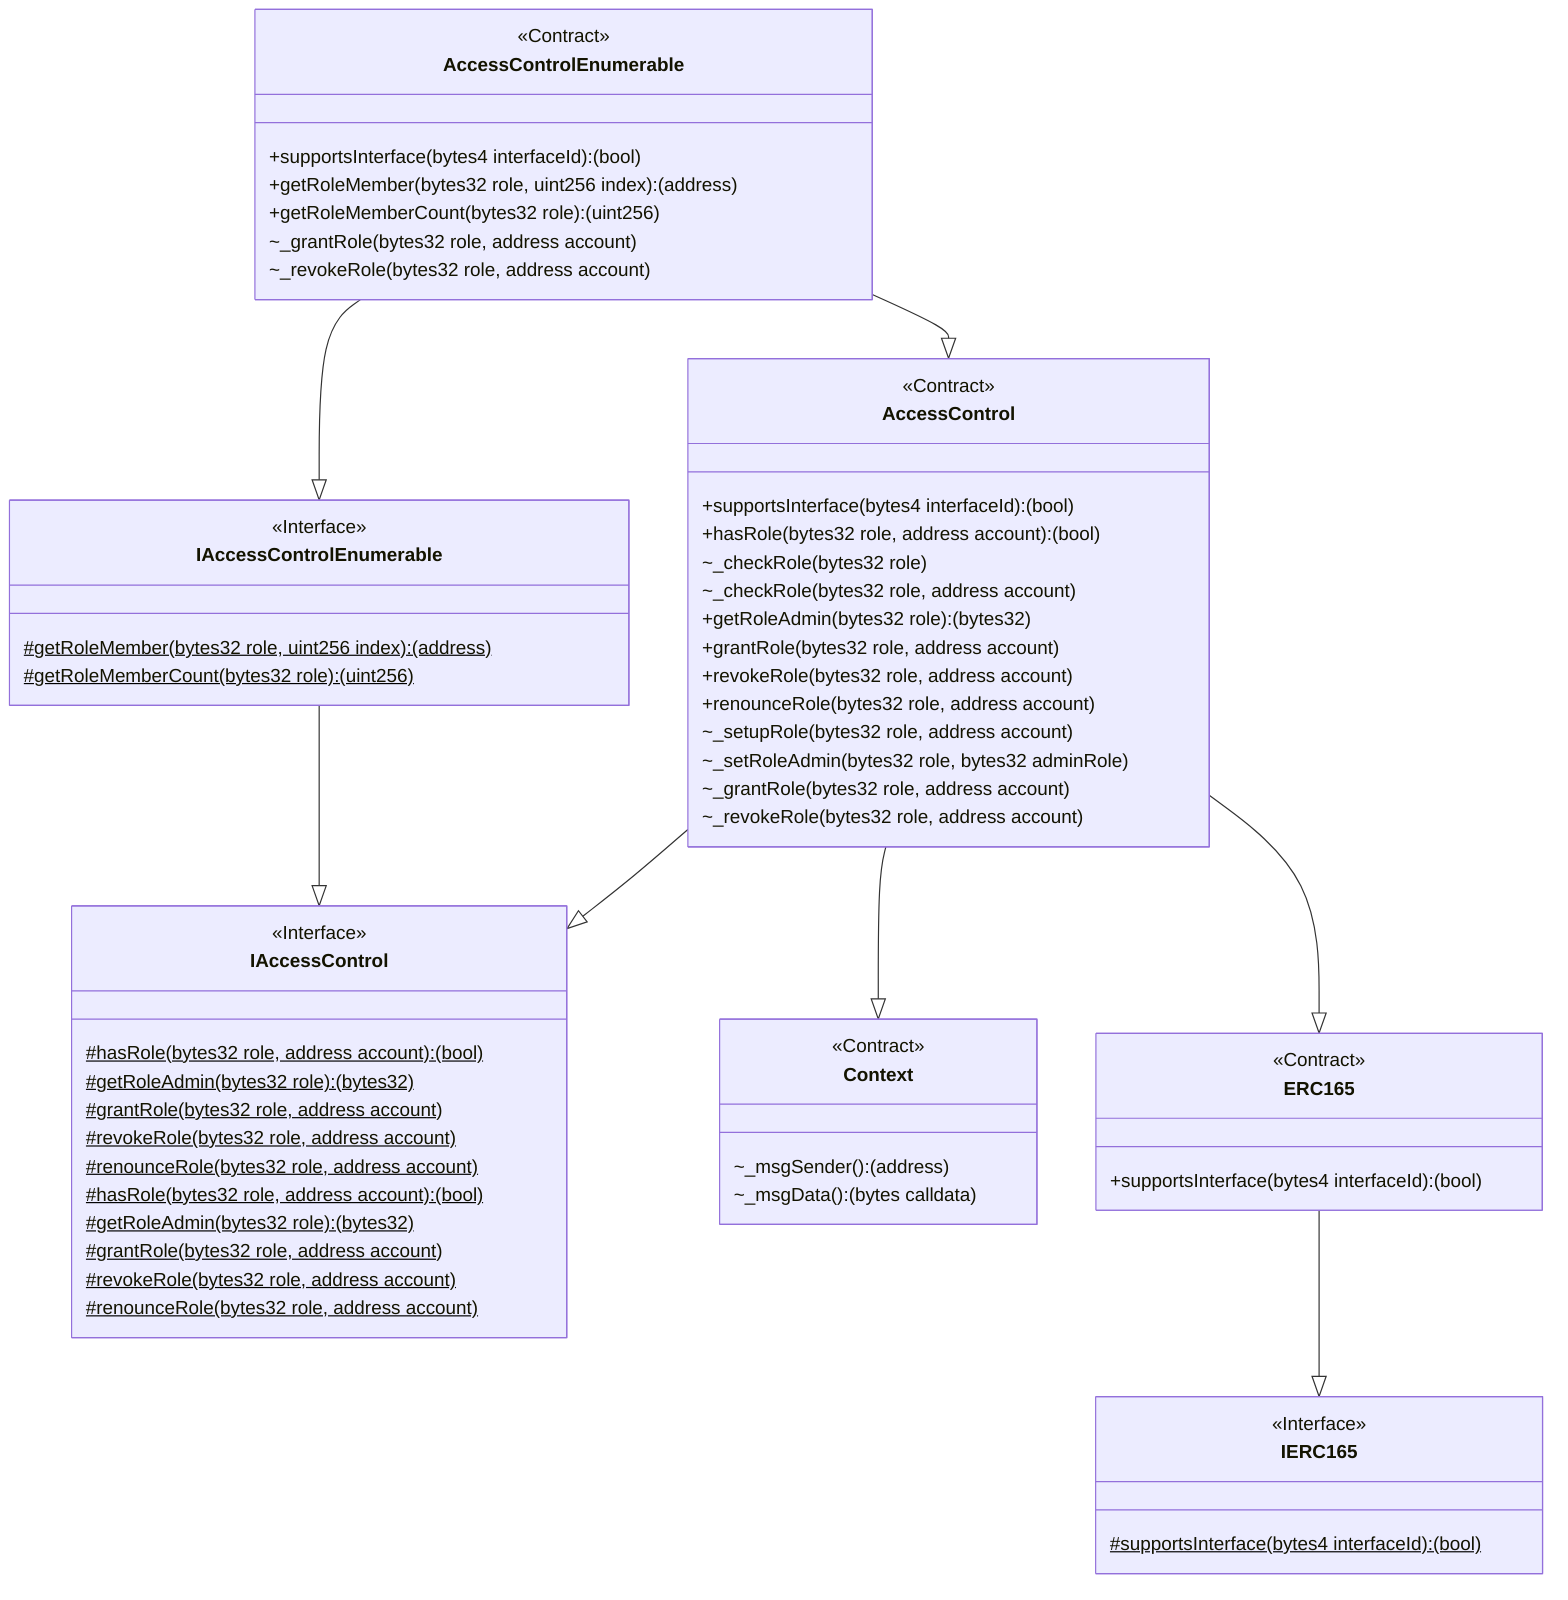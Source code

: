 classDiagram
  %% 355:2051:1
  class AccessControlEnumerable {
    <<Contract>>
    +supportsInterface(bytes4 interfaceId): (bool)
    +getRoleMember(bytes32 role, uint256 index): (address)
    +getRoleMemberCount(bytes32 role): (uint256)
    ~_grantRole(bytes32 role, address account)
    ~_revokeRole(bytes32 role, address account)
  }
  
  AccessControlEnumerable --|> IAccessControlEnumerable
  
  %% 261:966:3
  class IAccessControlEnumerable {
    <<Interface>>
    #getRoleMember(bytes32 role, uint256 index): (address)$
    #getRoleMemberCount(bytes32 role): (uint256)$
  }
  
  IAccessControlEnumerable --|> IAccessControl
  
  %% 209:2710:2
  class IAccessControl {
    <<Interface>>
    #hasRole(bytes32 role, address account): (bool)$
    #getRoleAdmin(bytes32 role): (bytes32)$
    #grantRole(bytes32 role, address account)$
    #revokeRole(bytes32 role, address account)$
    #renounceRole(bytes32 role, address account)$
  }
  
  AccessControlEnumerable --|> AccessControl
  
  %% 1806:6295:0
  class AccessControl {
    <<Contract>>
    +supportsInterface(bytes4 interfaceId): (bool)
    +hasRole(bytes32 role, address account): (bool)
    ~_checkRole(bytes32 role)
    ~_checkRole(bytes32 role, address account)
    +getRoleAdmin(bytes32 role): (bytes32)
    +grantRole(bytes32 role, address account)
    +revokeRole(bytes32 role, address account)
    +renounceRole(bytes32 role, address account)
    ~_setupRole(bytes32 role, address account)
    ~_setRoleAdmin(bytes32 role, bytes32 adminRole)
    ~_grantRole(bytes32 role, address account)
    ~_revokeRole(bytes32 role, address account)
  }
  
  AccessControl --|> Context
  
  %% 608:235:4
  class Context {
    <<Contract>>
    ~_msgSender(): (address)
    ~_msgData(): (bytes calldata)
  }
  
  AccessControl --|> IAccessControl
  
  %% 209:2710:2
  class IAccessControl {
    <<Interface>>
    #hasRole(bytes32 role, address account): (bool)$
    #getRoleAdmin(bytes32 role): (bytes32)$
    #grantRole(bytes32 role, address account)$
    #revokeRole(bytes32 role, address account)$
    #renounceRole(bytes32 role, address account)$
  }
  
  AccessControl --|> ERC165
  
  %% 726:260:6
  class ERC165 {
    <<Contract>>
    +supportsInterface(bytes4 interfaceId): (bool)
  }
  
  ERC165 --|> IERC165
  
  %% 405:447:7
  class IERC165 {
    <<Interface>>
    #supportsInterface(bytes4 interfaceId): (bool)$
  }